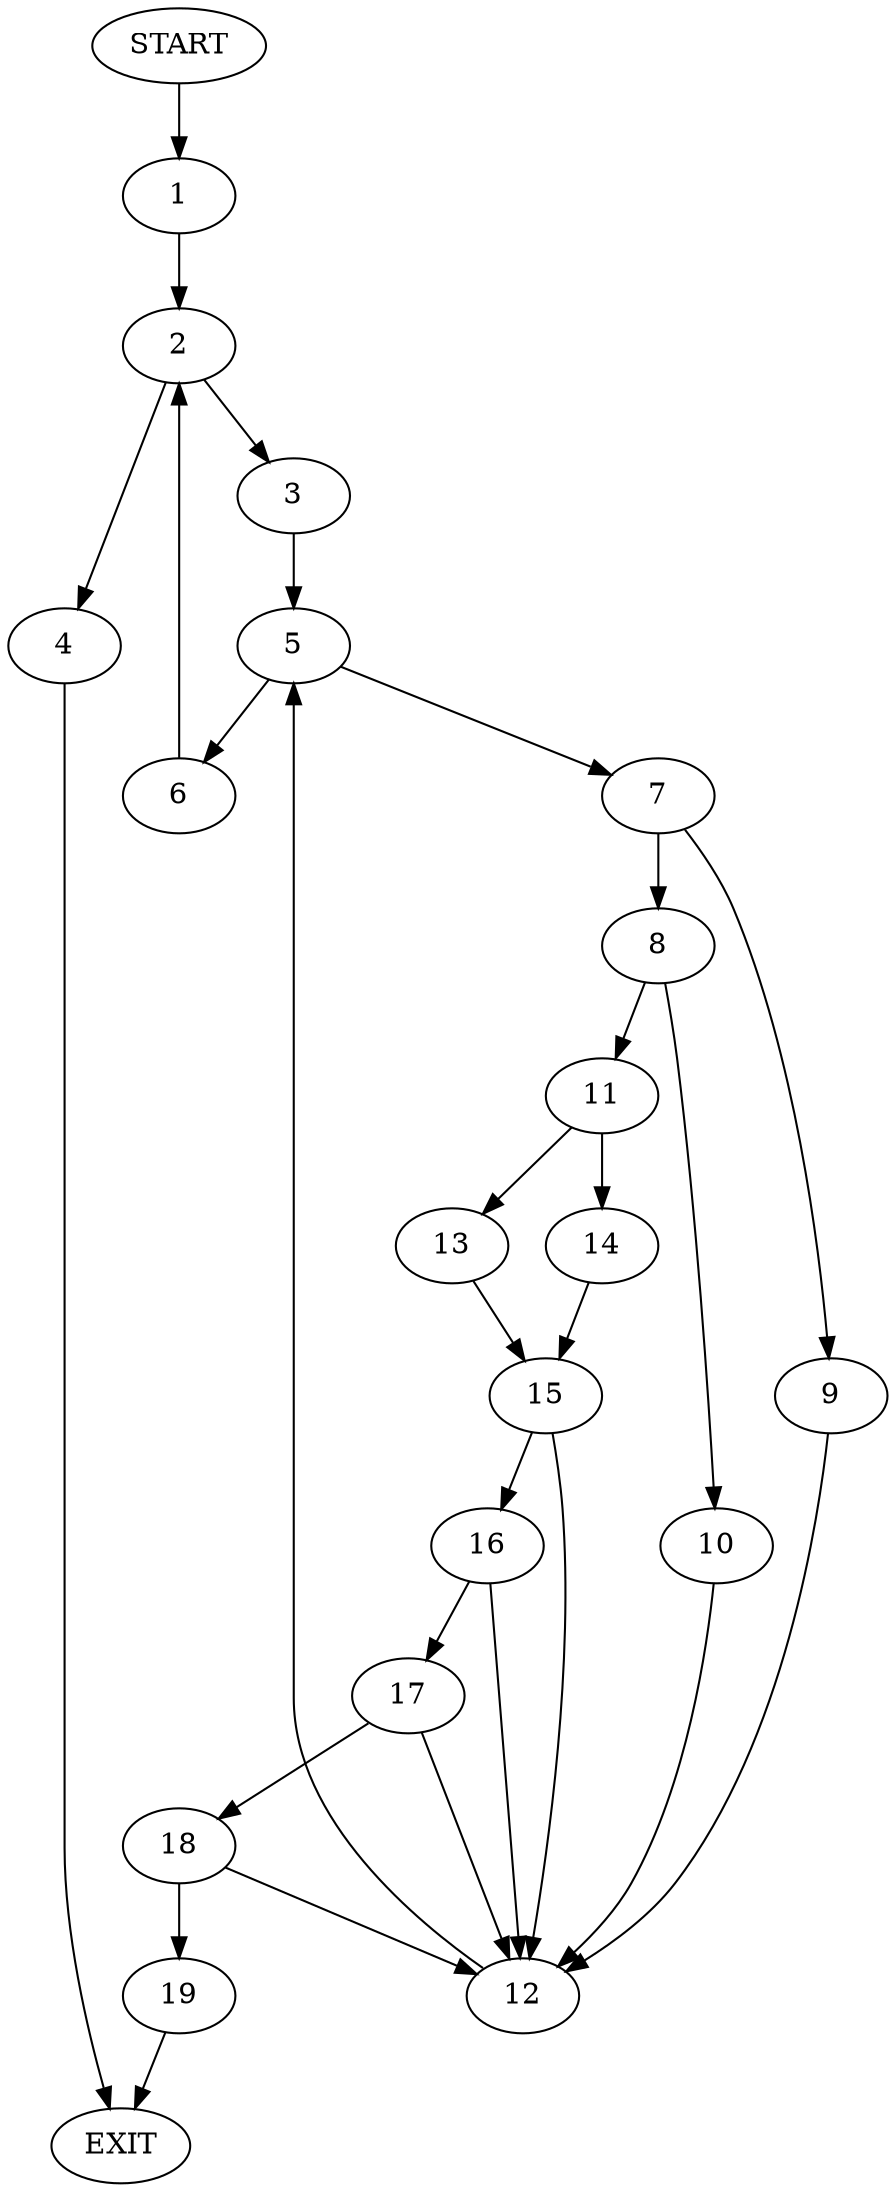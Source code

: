 digraph {
0 [label="START"]
20 [label="EXIT"]
0 -> 1
1 -> 2
2 -> 3
2 -> 4
4 -> 20
3 -> 5
5 -> 6
5 -> 7
7 -> 8
7 -> 9
6 -> 2
8 -> 10
8 -> 11
9 -> 12
12 -> 5
10 -> 12
11 -> 13
11 -> 14
14 -> 15
13 -> 15
15 -> 16
15 -> 12
16 -> 17
16 -> 12
17 -> 18
17 -> 12
18 -> 12
18 -> 19
19 -> 20
}

